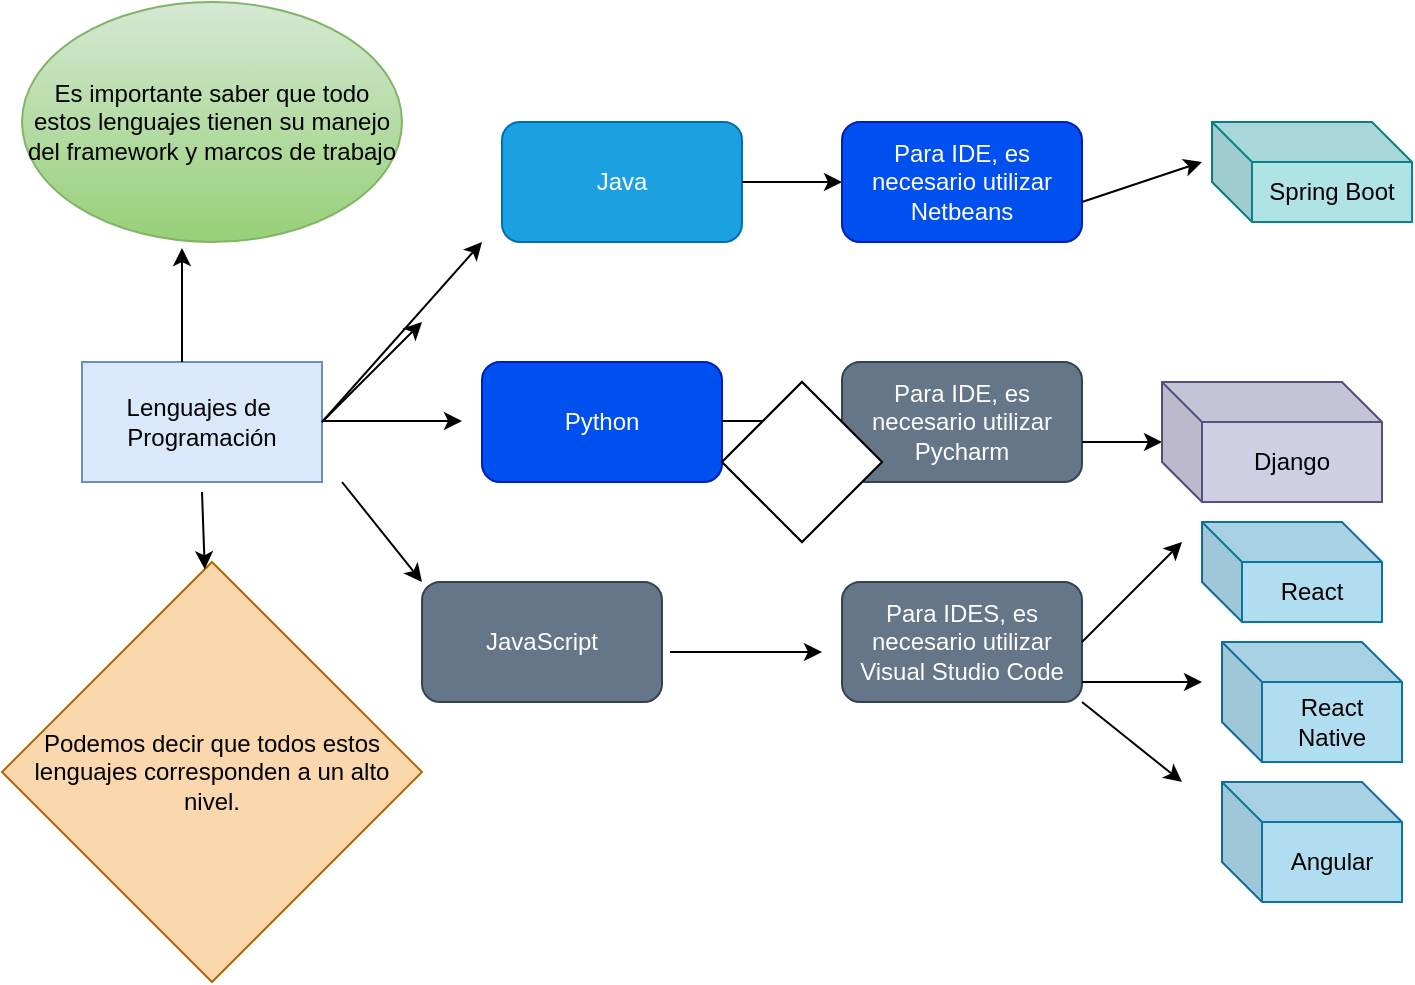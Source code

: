 <mxfile version="24.0.2" type="github">
  <diagram name="Página-1" id="8vSRBMndMfqQpL0FLiyp">
    <mxGraphModel dx="880" dy="468" grid="1" gridSize="10" guides="1" tooltips="1" connect="1" arrows="1" fold="1" page="1" pageScale="1" pageWidth="827" pageHeight="1169" math="0" shadow="0">
      <root>
        <mxCell id="0" />
        <mxCell id="1" parent="0" />
        <mxCell id="UA4HxqofCxkxhfE3FBHQ-1" value="Lenguajes de&amp;nbsp;&lt;div&gt;Programación&lt;/div&gt;" style="rounded=0;whiteSpace=wrap;html=1;fillColor=#dae8fc;strokeColor=#6c8ebf;" vertex="1" parent="1">
          <mxGeometry x="50" y="260" width="120" height="60" as="geometry" />
        </mxCell>
        <mxCell id="UA4HxqofCxkxhfE3FBHQ-2" value="" style="endArrow=classic;html=1;rounded=0;" edge="1" parent="1">
          <mxGeometry width="50" height="50" relative="1" as="geometry">
            <mxPoint x="170" y="290" as="sourcePoint" />
            <mxPoint x="220" y="240" as="targetPoint" />
          </mxGeometry>
        </mxCell>
        <mxCell id="UA4HxqofCxkxhfE3FBHQ-3" value="" style="endArrow=classic;html=1;rounded=0;" edge="1" parent="1">
          <mxGeometry width="50" height="50" relative="1" as="geometry">
            <mxPoint x="170" y="290" as="sourcePoint" />
            <mxPoint x="250" y="200" as="targetPoint" />
          </mxGeometry>
        </mxCell>
        <mxCell id="UA4HxqofCxkxhfE3FBHQ-4" value="" style="endArrow=classic;html=1;rounded=0;" edge="1" parent="1">
          <mxGeometry width="50" height="50" relative="1" as="geometry">
            <mxPoint x="170" y="289.5" as="sourcePoint" />
            <mxPoint x="240" y="289.5" as="targetPoint" />
          </mxGeometry>
        </mxCell>
        <mxCell id="UA4HxqofCxkxhfE3FBHQ-5" value="Java" style="rounded=1;whiteSpace=wrap;html=1;fillColor=#1ba1e2;fontColor=#ffffff;strokeColor=#006EAF;" vertex="1" parent="1">
          <mxGeometry x="260" y="140" width="120" height="60" as="geometry" />
        </mxCell>
        <mxCell id="UA4HxqofCxkxhfE3FBHQ-6" value="Python" style="rounded=1;whiteSpace=wrap;html=1;fillColor=#0050ef;fontColor=#ffffff;strokeColor=#001DBC;" vertex="1" parent="1">
          <mxGeometry x="250" y="260" width="120" height="60" as="geometry" />
        </mxCell>
        <mxCell id="UA4HxqofCxkxhfE3FBHQ-7" value="" style="endArrow=classic;html=1;rounded=0;" edge="1" parent="1">
          <mxGeometry width="50" height="50" relative="1" as="geometry">
            <mxPoint x="180" y="320" as="sourcePoint" />
            <mxPoint x="220" y="370" as="targetPoint" />
          </mxGeometry>
        </mxCell>
        <mxCell id="UA4HxqofCxkxhfE3FBHQ-8" value="JavaScript" style="rounded=1;whiteSpace=wrap;html=1;fillColor=#647687;fontColor=#ffffff;strokeColor=#314354;" vertex="1" parent="1">
          <mxGeometry x="220" y="370" width="120" height="60" as="geometry" />
        </mxCell>
        <mxCell id="UA4HxqofCxkxhfE3FBHQ-9" value="" style="endArrow=classic;html=1;rounded=0;" edge="1" parent="1">
          <mxGeometry width="50" height="50" relative="1" as="geometry">
            <mxPoint x="344" y="405" as="sourcePoint" />
            <mxPoint x="420" y="405" as="targetPoint" />
          </mxGeometry>
        </mxCell>
        <mxCell id="UA4HxqofCxkxhfE3FBHQ-10" value="Para IDES, es necesario utilizar Visual Studio Code" style="rounded=1;whiteSpace=wrap;html=1;fillColor=#647687;fontColor=#ffffff;strokeColor=#314354;" vertex="1" parent="1">
          <mxGeometry x="430" y="370" width="120" height="60" as="geometry" />
        </mxCell>
        <mxCell id="UA4HxqofCxkxhfE3FBHQ-11" value="" style="endArrow=classic;html=1;rounded=0;" edge="1" parent="1">
          <mxGeometry width="50" height="50" relative="1" as="geometry">
            <mxPoint x="370" y="289.5" as="sourcePoint" />
            <mxPoint x="430" y="289.5" as="targetPoint" />
          </mxGeometry>
        </mxCell>
        <mxCell id="UA4HxqofCxkxhfE3FBHQ-12" value="Para IDE, es necesario utilizar Pycharm" style="rounded=1;whiteSpace=wrap;html=1;fillColor=#647687;strokeColor=#314354;fontColor=#ffffff;" vertex="1" parent="1">
          <mxGeometry x="430" y="260" width="120" height="60" as="geometry" />
        </mxCell>
        <mxCell id="UA4HxqofCxkxhfE3FBHQ-13" value="" style="endArrow=classic;html=1;rounded=0;" edge="1" parent="1">
          <mxGeometry width="50" height="50" relative="1" as="geometry">
            <mxPoint x="380" y="170" as="sourcePoint" />
            <mxPoint x="430" y="170" as="targetPoint" />
          </mxGeometry>
        </mxCell>
        <mxCell id="UA4HxqofCxkxhfE3FBHQ-14" value="Para IDE, es necesario utilizar Netbeans" style="rounded=1;whiteSpace=wrap;html=1;fillColor=#0050ef;fontColor=#ffffff;strokeColor=#001DBC;" vertex="1" parent="1">
          <mxGeometry x="430" y="140" width="120" height="60" as="geometry" />
        </mxCell>
        <mxCell id="UA4HxqofCxkxhfE3FBHQ-15" value="" style="endArrow=classic;html=1;rounded=0;" edge="1" parent="1">
          <mxGeometry width="50" height="50" relative="1" as="geometry">
            <mxPoint x="550" y="400" as="sourcePoint" />
            <mxPoint x="600" y="350" as="targetPoint" />
          </mxGeometry>
        </mxCell>
        <mxCell id="UA4HxqofCxkxhfE3FBHQ-16" value="React" style="shape=cube;whiteSpace=wrap;html=1;boundedLbl=1;backgroundOutline=1;darkOpacity=0.05;darkOpacity2=0.1;fillColor=#b1ddf0;strokeColor=#10739e;" vertex="1" parent="1">
          <mxGeometry x="610" y="340" width="90" height="50" as="geometry" />
        </mxCell>
        <mxCell id="UA4HxqofCxkxhfE3FBHQ-17" value="React Native" style="shape=cube;whiteSpace=wrap;html=1;boundedLbl=1;backgroundOutline=1;darkOpacity=0.05;darkOpacity2=0.1;fillColor=#b1ddf0;strokeColor=#10739e;" vertex="1" parent="1">
          <mxGeometry x="620" y="400" width="90" height="60" as="geometry" />
        </mxCell>
        <mxCell id="UA4HxqofCxkxhfE3FBHQ-18" value="Angular" style="shape=cube;whiteSpace=wrap;html=1;boundedLbl=1;backgroundOutline=1;darkOpacity=0.05;darkOpacity2=0.1;fillColor=#b1ddf0;strokeColor=#10739e;" vertex="1" parent="1">
          <mxGeometry x="620" y="470" width="90" height="60" as="geometry" />
        </mxCell>
        <mxCell id="UA4HxqofCxkxhfE3FBHQ-19" value="" style="endArrow=classic;html=1;rounded=0;" edge="1" parent="1">
          <mxGeometry width="50" height="50" relative="1" as="geometry">
            <mxPoint x="550" y="420" as="sourcePoint" />
            <mxPoint x="610" y="420" as="targetPoint" />
          </mxGeometry>
        </mxCell>
        <mxCell id="UA4HxqofCxkxhfE3FBHQ-20" value="" style="endArrow=classic;html=1;rounded=0;" edge="1" parent="1">
          <mxGeometry width="50" height="50" relative="1" as="geometry">
            <mxPoint x="550" y="430" as="sourcePoint" />
            <mxPoint x="600" y="470" as="targetPoint" />
          </mxGeometry>
        </mxCell>
        <mxCell id="UA4HxqofCxkxhfE3FBHQ-21" value="" style="endArrow=classic;html=1;rounded=0;" edge="1" parent="1">
          <mxGeometry width="50" height="50" relative="1" as="geometry">
            <mxPoint x="550" y="180" as="sourcePoint" />
            <mxPoint x="610" y="160" as="targetPoint" />
          </mxGeometry>
        </mxCell>
        <mxCell id="UA4HxqofCxkxhfE3FBHQ-22" value="Es importante saber que todo estos lenguajes tienen su manejo del framework y marcos de trabajo" style="ellipse;whiteSpace=wrap;html=1;fillColor=#d5e8d4;strokeColor=#82b366;gradientColor=#97d077;" vertex="1" parent="1">
          <mxGeometry x="20" y="80" width="190" height="120" as="geometry" />
        </mxCell>
        <mxCell id="UA4HxqofCxkxhfE3FBHQ-23" value="Spring Boot" style="shape=cube;whiteSpace=wrap;html=1;boundedLbl=1;backgroundOutline=1;darkOpacity=0.05;darkOpacity2=0.1;fillColor=#b0e3e6;strokeColor=#0e8088;" vertex="1" parent="1">
          <mxGeometry x="615" y="140" width="100" height="50" as="geometry" />
        </mxCell>
        <mxCell id="UA4HxqofCxkxhfE3FBHQ-24" value="" style="endArrow=classic;html=1;rounded=0;" edge="1" parent="1" target="UA4HxqofCxkxhfE3FBHQ-25">
          <mxGeometry width="50" height="50" relative="1" as="geometry">
            <mxPoint x="550" y="300" as="sourcePoint" />
            <mxPoint x="610" y="280" as="targetPoint" />
          </mxGeometry>
        </mxCell>
        <mxCell id="UA4HxqofCxkxhfE3FBHQ-25" value="Django" style="shape=cube;whiteSpace=wrap;html=1;boundedLbl=1;backgroundOutline=1;darkOpacity=0.05;darkOpacity2=0.1;fillColor=#d0cee2;strokeColor=#56517e;" vertex="1" parent="1">
          <mxGeometry x="590" y="270" width="110" height="60" as="geometry" />
        </mxCell>
        <mxCell id="UA4HxqofCxkxhfE3FBHQ-26" value="" style="rhombus;whiteSpace=wrap;html=1;" vertex="1" parent="1">
          <mxGeometry x="370" y="270" width="80" height="80" as="geometry" />
        </mxCell>
        <mxCell id="UA4HxqofCxkxhfE3FBHQ-27" value="" style="rhombus;whiteSpace=wrap;html=1;" vertex="1" parent="1">
          <mxGeometry x="370" y="270" width="80" height="80" as="geometry" />
        </mxCell>
        <mxCell id="UA4HxqofCxkxhfE3FBHQ-28" value="Podemos decir que todos estos lenguajes corresponden a un alto nivel." style="rhombus;whiteSpace=wrap;html=1;fillColor=#fad7ac;strokeColor=#b46504;" vertex="1" parent="1">
          <mxGeometry x="10" y="360" width="210" height="210" as="geometry" />
        </mxCell>
        <mxCell id="UA4HxqofCxkxhfE3FBHQ-29" value="" style="endArrow=classic;html=1;rounded=0;entryX=0.421;entryY=1.025;entryDx=0;entryDy=0;entryPerimeter=0;" edge="1" parent="1" target="UA4HxqofCxkxhfE3FBHQ-22">
          <mxGeometry width="50" height="50" relative="1" as="geometry">
            <mxPoint x="100" y="260" as="sourcePoint" />
            <mxPoint x="150" y="210" as="targetPoint" />
          </mxGeometry>
        </mxCell>
        <mxCell id="UA4HxqofCxkxhfE3FBHQ-30" value="" style="endArrow=classic;html=1;rounded=0;" edge="1" parent="1" target="UA4HxqofCxkxhfE3FBHQ-28">
          <mxGeometry width="50" height="50" relative="1" as="geometry">
            <mxPoint x="110" y="325" as="sourcePoint" />
            <mxPoint x="160" y="275" as="targetPoint" />
          </mxGeometry>
        </mxCell>
      </root>
    </mxGraphModel>
  </diagram>
</mxfile>
